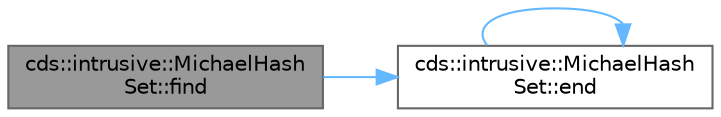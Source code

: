 digraph "cds::intrusive::MichaelHashSet::find"
{
 // LATEX_PDF_SIZE
  bgcolor="transparent";
  edge [fontname=Helvetica,fontsize=10,labelfontname=Helvetica,labelfontsize=10];
  node [fontname=Helvetica,fontsize=10,shape=box,height=0.2,width=0.4];
  rankdir="LR";
  Node1 [id="Node000001",label="cds::intrusive::MichaelHash\lSet::find",height=0.2,width=0.4,color="gray40", fillcolor="grey60", style="filled", fontcolor="black",tooltip="Finds key and returns iterator pointed to the item found (only for IterableList)"];
  Node1 -> Node2 [id="edge3_Node000001_Node000002",color="steelblue1",style="solid",tooltip=" "];
  Node2 [id="Node000002",label="cds::intrusive::MichaelHash\lSet::end",height=0.2,width=0.4,color="grey40", fillcolor="white", style="filled",URL="$classcds_1_1intrusive_1_1_michael_hash_set.html#ad2b75ecd86095793ecd611a04088f0d1",tooltip="Returns an iterator that addresses the location succeeding the last element in a set"];
  Node2 -> Node2 [id="edge4_Node000002_Node000002",color="steelblue1",style="solid",tooltip=" "];
}
